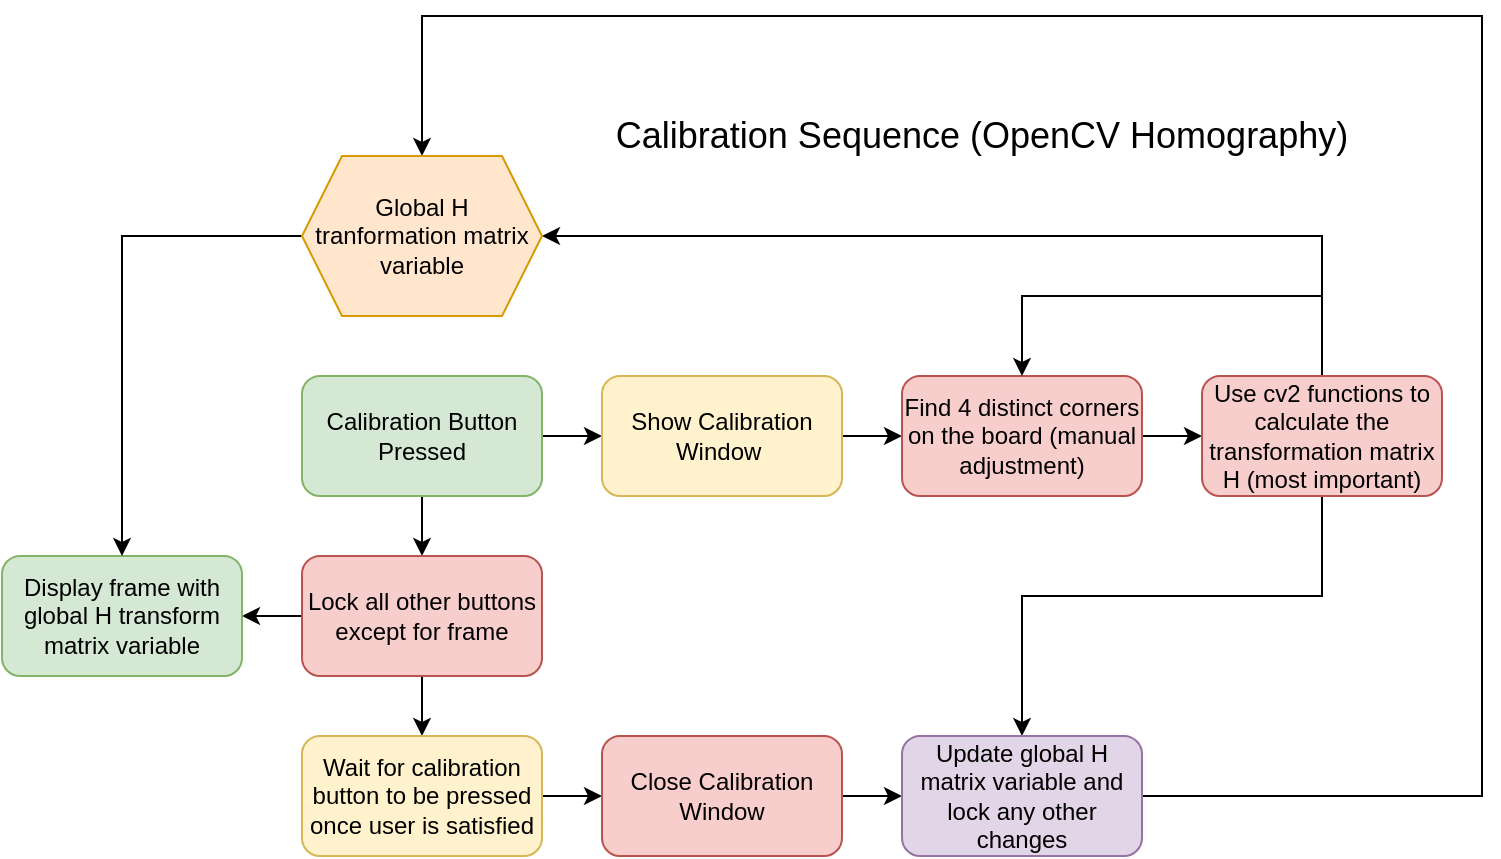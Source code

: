 <mxfile version="14.1.8" type="device"><diagram id="rC7t0DPIRtFE7jS2lZba" name="Page-1"><mxGraphModel dx="1086" dy="966" grid="1" gridSize="10" guides="1" tooltips="1" connect="1" arrows="1" fold="1" page="1" pageScale="1" pageWidth="1100" pageHeight="850" math="0" shadow="0"><root><mxCell id="0"/><mxCell id="1" parent="0"/><mxCell id="M8rKSOjVduao20U8k8uy-8" style="edgeStyle=orthogonalEdgeStyle;rounded=0;orthogonalLoop=1;jettySize=auto;html=1;entryX=0;entryY=0.5;entryDx=0;entryDy=0;" edge="1" parent="1" source="M8rKSOjVduao20U8k8uy-1" target="M8rKSOjVduao20U8k8uy-3"><mxGeometry relative="1" as="geometry"/></mxCell><mxCell id="M8rKSOjVduao20U8k8uy-12" style="edgeStyle=orthogonalEdgeStyle;rounded=0;orthogonalLoop=1;jettySize=auto;html=1;entryX=0.5;entryY=0;entryDx=0;entryDy=0;" edge="1" parent="1" source="M8rKSOjVduao20U8k8uy-1" target="M8rKSOjVduao20U8k8uy-6"><mxGeometry relative="1" as="geometry"/></mxCell><mxCell id="M8rKSOjVduao20U8k8uy-1" value="Calibration Button Pressed" style="rounded=1;whiteSpace=wrap;html=1;fillColor=#d5e8d4;strokeColor=#82b366;" vertex="1" parent="1"><mxGeometry x="210" y="370" width="120" height="60" as="geometry"/></mxCell><mxCell id="M8rKSOjVduao20U8k8uy-2" value="&lt;font style=&quot;font-size: 18px&quot;&gt;Calibration Sequence (OpenCV Homography)&lt;/font&gt;" style="text;html=1;strokeColor=none;fillColor=none;align=center;verticalAlign=middle;whiteSpace=wrap;rounded=0;" vertex="1" parent="1"><mxGeometry x="350" y="240" width="400" height="20" as="geometry"/></mxCell><mxCell id="M8rKSOjVduao20U8k8uy-9" style="edgeStyle=orthogonalEdgeStyle;rounded=0;orthogonalLoop=1;jettySize=auto;html=1;entryX=0;entryY=0.5;entryDx=0;entryDy=0;" edge="1" parent="1" source="M8rKSOjVduao20U8k8uy-3" target="M8rKSOjVduao20U8k8uy-4"><mxGeometry relative="1" as="geometry"/></mxCell><mxCell id="M8rKSOjVduao20U8k8uy-3" value="Show Calibration Window&amp;nbsp;" style="rounded=1;whiteSpace=wrap;html=1;fillColor=#fff2cc;strokeColor=#d6b656;" vertex="1" parent="1"><mxGeometry x="360" y="370" width="120" height="60" as="geometry"/></mxCell><mxCell id="M8rKSOjVduao20U8k8uy-11" style="edgeStyle=orthogonalEdgeStyle;rounded=0;orthogonalLoop=1;jettySize=auto;html=1;entryX=0;entryY=0.5;entryDx=0;entryDy=0;" edge="1" parent="1" source="M8rKSOjVduao20U8k8uy-4" target="M8rKSOjVduao20U8k8uy-5"><mxGeometry relative="1" as="geometry"/></mxCell><mxCell id="M8rKSOjVduao20U8k8uy-4" value="Find 4 distinct corners on the board (manual adjustment)" style="rounded=1;whiteSpace=wrap;html=1;fillColor=#f8cecc;strokeColor=#b85450;" vertex="1" parent="1"><mxGeometry x="510" y="370" width="120" height="60" as="geometry"/></mxCell><mxCell id="M8rKSOjVduao20U8k8uy-14" style="edgeStyle=orthogonalEdgeStyle;rounded=0;orthogonalLoop=1;jettySize=auto;html=1;entryX=0.5;entryY=0;entryDx=0;entryDy=0;" edge="1" parent="1" source="M8rKSOjVduao20U8k8uy-5" target="M8rKSOjVduao20U8k8uy-4"><mxGeometry relative="1" as="geometry"><mxPoint x="560" y="330" as="targetPoint"/><Array as="points"><mxPoint x="720" y="330"/><mxPoint x="570" y="330"/></Array></mxGeometry></mxCell><mxCell id="M8rKSOjVduao20U8k8uy-20" style="edgeStyle=orthogonalEdgeStyle;rounded=0;orthogonalLoop=1;jettySize=auto;html=1;entryX=1;entryY=0.5;entryDx=0;entryDy=0;" edge="1" parent="1" source="M8rKSOjVduao20U8k8uy-5" target="M8rKSOjVduao20U8k8uy-19"><mxGeometry relative="1" as="geometry"><Array as="points"><mxPoint x="720" y="300"/></Array></mxGeometry></mxCell><mxCell id="M8rKSOjVduao20U8k8uy-26" style="edgeStyle=orthogonalEdgeStyle;rounded=0;orthogonalLoop=1;jettySize=auto;html=1;entryX=0.5;entryY=0;entryDx=0;entryDy=0;" edge="1" parent="1" source="M8rKSOjVduao20U8k8uy-5" target="M8rKSOjVduao20U8k8uy-16"><mxGeometry relative="1" as="geometry"><mxPoint x="690" y="490" as="targetPoint"/><Array as="points"><mxPoint x="720" y="480"/><mxPoint x="570" y="480"/></Array></mxGeometry></mxCell><mxCell id="M8rKSOjVduao20U8k8uy-5" value="Use cv2 functions to calculate the transformation matrix H (most important)" style="rounded=1;whiteSpace=wrap;html=1;fillColor=#f8cecc;strokeColor=#b85450;" vertex="1" parent="1"><mxGeometry x="660" y="370" width="120" height="60" as="geometry"/></mxCell><mxCell id="M8rKSOjVduao20U8k8uy-13" style="edgeStyle=orthogonalEdgeStyle;rounded=0;orthogonalLoop=1;jettySize=auto;html=1;entryX=0.5;entryY=0;entryDx=0;entryDy=0;" edge="1" parent="1" source="M8rKSOjVduao20U8k8uy-6" target="M8rKSOjVduao20U8k8uy-7"><mxGeometry relative="1" as="geometry"/></mxCell><mxCell id="M8rKSOjVduao20U8k8uy-22" style="edgeStyle=orthogonalEdgeStyle;rounded=0;orthogonalLoop=1;jettySize=auto;html=1;" edge="1" parent="1" source="M8rKSOjVduao20U8k8uy-6" target="M8rKSOjVduao20U8k8uy-18"><mxGeometry relative="1" as="geometry"/></mxCell><mxCell id="M8rKSOjVduao20U8k8uy-6" value="Lock all other buttons except for frame" style="rounded=1;whiteSpace=wrap;html=1;fillColor=#f8cecc;strokeColor=#b85450;" vertex="1" parent="1"><mxGeometry x="210" y="460" width="120" height="60" as="geometry"/></mxCell><mxCell id="M8rKSOjVduao20U8k8uy-24" style="edgeStyle=orthogonalEdgeStyle;rounded=0;orthogonalLoop=1;jettySize=auto;html=1;entryX=0;entryY=0.5;entryDx=0;entryDy=0;" edge="1" parent="1" source="M8rKSOjVduao20U8k8uy-7" target="M8rKSOjVduao20U8k8uy-15"><mxGeometry relative="1" as="geometry"/></mxCell><mxCell id="M8rKSOjVduao20U8k8uy-7" value="Wait for calibration button to be pressed once user is satisfied" style="rounded=1;whiteSpace=wrap;html=1;fillColor=#fff2cc;strokeColor=#d6b656;" vertex="1" parent="1"><mxGeometry x="210" y="550" width="120" height="60" as="geometry"/></mxCell><mxCell id="M8rKSOjVduao20U8k8uy-25" style="edgeStyle=orthogonalEdgeStyle;rounded=0;orthogonalLoop=1;jettySize=auto;html=1;" edge="1" parent="1" source="M8rKSOjVduao20U8k8uy-15" target="M8rKSOjVduao20U8k8uy-16"><mxGeometry relative="1" as="geometry"/></mxCell><mxCell id="M8rKSOjVduao20U8k8uy-15" value="Close Calibration Window" style="rounded=1;whiteSpace=wrap;html=1;fillColor=#f8cecc;strokeColor=#b85450;" vertex="1" parent="1"><mxGeometry x="360" y="550" width="120" height="60" as="geometry"/></mxCell><mxCell id="M8rKSOjVduao20U8k8uy-23" style="edgeStyle=orthogonalEdgeStyle;rounded=0;orthogonalLoop=1;jettySize=auto;html=1;" edge="1" parent="1" source="M8rKSOjVduao20U8k8uy-16" target="M8rKSOjVduao20U8k8uy-19"><mxGeometry relative="1" as="geometry"><mxPoint x="280" y="190" as="targetPoint"/><Array as="points"><mxPoint x="800" y="580"/><mxPoint x="800" y="190"/><mxPoint x="270" y="190"/></Array></mxGeometry></mxCell><mxCell id="M8rKSOjVduao20U8k8uy-16" value="Update global H matrix variable and lock any other changes" style="rounded=1;whiteSpace=wrap;html=1;fillColor=#e1d5e7;strokeColor=#9673a6;" vertex="1" parent="1"><mxGeometry x="510" y="550" width="120" height="60" as="geometry"/></mxCell><mxCell id="M8rKSOjVduao20U8k8uy-18" value="Display frame with global H transform matrix variable" style="rounded=1;whiteSpace=wrap;html=1;fillColor=#d5e8d4;strokeColor=#82b366;" vertex="1" parent="1"><mxGeometry x="60" y="460" width="120" height="60" as="geometry"/></mxCell><mxCell id="M8rKSOjVduao20U8k8uy-21" style="edgeStyle=orthogonalEdgeStyle;rounded=0;orthogonalLoop=1;jettySize=auto;html=1;entryX=0.5;entryY=0;entryDx=0;entryDy=0;" edge="1" parent="1" source="M8rKSOjVduao20U8k8uy-19" target="M8rKSOjVduao20U8k8uy-18"><mxGeometry relative="1" as="geometry"/></mxCell><mxCell id="M8rKSOjVduao20U8k8uy-19" value="Global H tranformation matrix variable" style="shape=hexagon;perimeter=hexagonPerimeter2;whiteSpace=wrap;html=1;fixedSize=1;fillColor=#ffe6cc;strokeColor=#d79b00;" vertex="1" parent="1"><mxGeometry x="210" y="260" width="120" height="80" as="geometry"/></mxCell></root></mxGraphModel></diagram></mxfile>
